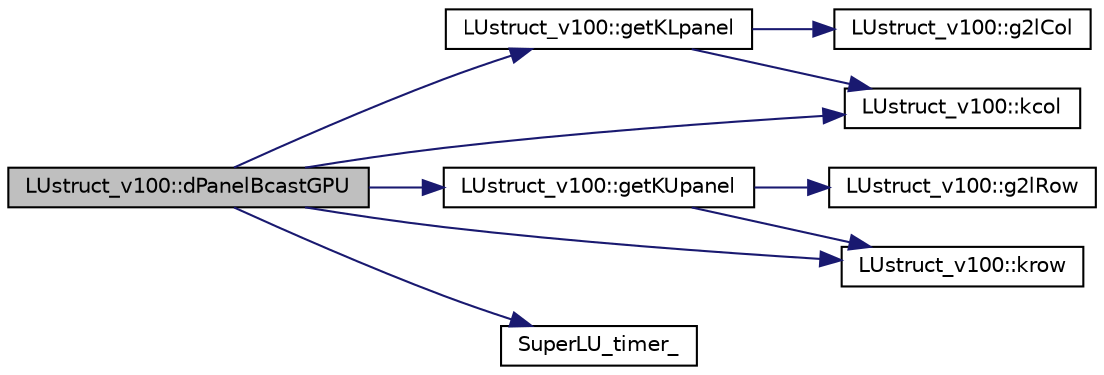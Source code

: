 digraph "LUstruct_v100::dPanelBcastGPU"
{
 // LATEX_PDF_SIZE
  edge [fontname="Helvetica",fontsize="10",labelfontname="Helvetica",labelfontsize="10"];
  node [fontname="Helvetica",fontsize="10",shape=record];
  rankdir="LR";
  Node1 [label="LUstruct_v100::dPanelBcastGPU",height=0.2,width=0.4,color="black", fillcolor="grey75", style="filled", fontcolor="black",tooltip=" "];
  Node1 -> Node2 [color="midnightblue",fontsize="10",style="solid",fontname="Helvetica"];
  Node2 [label="LUstruct_v100::getKLpanel",height=0.2,width=0.4,color="black", fillcolor="white", style="filled",URL="$structLUstruct__v100.html#a788d2fa8eeeaf533f4782da5b7bb0313",tooltip=" "];
  Node2 -> Node3 [color="midnightblue",fontsize="10",style="solid",fontname="Helvetica"];
  Node3 [label="LUstruct_v100::g2lCol",height=0.2,width=0.4,color="black", fillcolor="white", style="filled",URL="$structLUstruct__v100.html#a993d7187df11e447c03c37c98e0d5c96",tooltip=" "];
  Node2 -> Node4 [color="midnightblue",fontsize="10",style="solid",fontname="Helvetica"];
  Node4 [label="LUstruct_v100::kcol",height=0.2,width=0.4,color="black", fillcolor="white", style="filled",URL="$structLUstruct__v100.html#a27d7dd330db644cbbf62b0cf6cddc3e6",tooltip=" "];
  Node1 -> Node5 [color="midnightblue",fontsize="10",style="solid",fontname="Helvetica"];
  Node5 [label="LUstruct_v100::getKUpanel",height=0.2,width=0.4,color="black", fillcolor="white", style="filled",URL="$structLUstruct__v100.html#a19101cbac3b27b7e7eafd2cfe09759cf",tooltip=" "];
  Node5 -> Node6 [color="midnightblue",fontsize="10",style="solid",fontname="Helvetica"];
  Node6 [label="LUstruct_v100::g2lRow",height=0.2,width=0.4,color="black", fillcolor="white", style="filled",URL="$structLUstruct__v100.html#ae36c16c5462cfc1b5e1f321c329180d7",tooltip=" "];
  Node5 -> Node7 [color="midnightblue",fontsize="10",style="solid",fontname="Helvetica"];
  Node7 [label="LUstruct_v100::krow",height=0.2,width=0.4,color="black", fillcolor="white", style="filled",URL="$structLUstruct__v100.html#a763e27474c3d9044b15e8768d99bcb34",tooltip=" "];
  Node1 -> Node4 [color="midnightblue",fontsize="10",style="solid",fontname="Helvetica"];
  Node1 -> Node7 [color="midnightblue",fontsize="10",style="solid",fontname="Helvetica"];
  Node1 -> Node8 [color="midnightblue",fontsize="10",style="solid",fontname="Helvetica"];
  Node8 [label="SuperLU_timer_",height=0.2,width=0.4,color="black", fillcolor="white", style="filled",URL="$superlu__timer_8c.html#a0c6777573bbfe81917cd381e0090d355",tooltip=" "];
}
